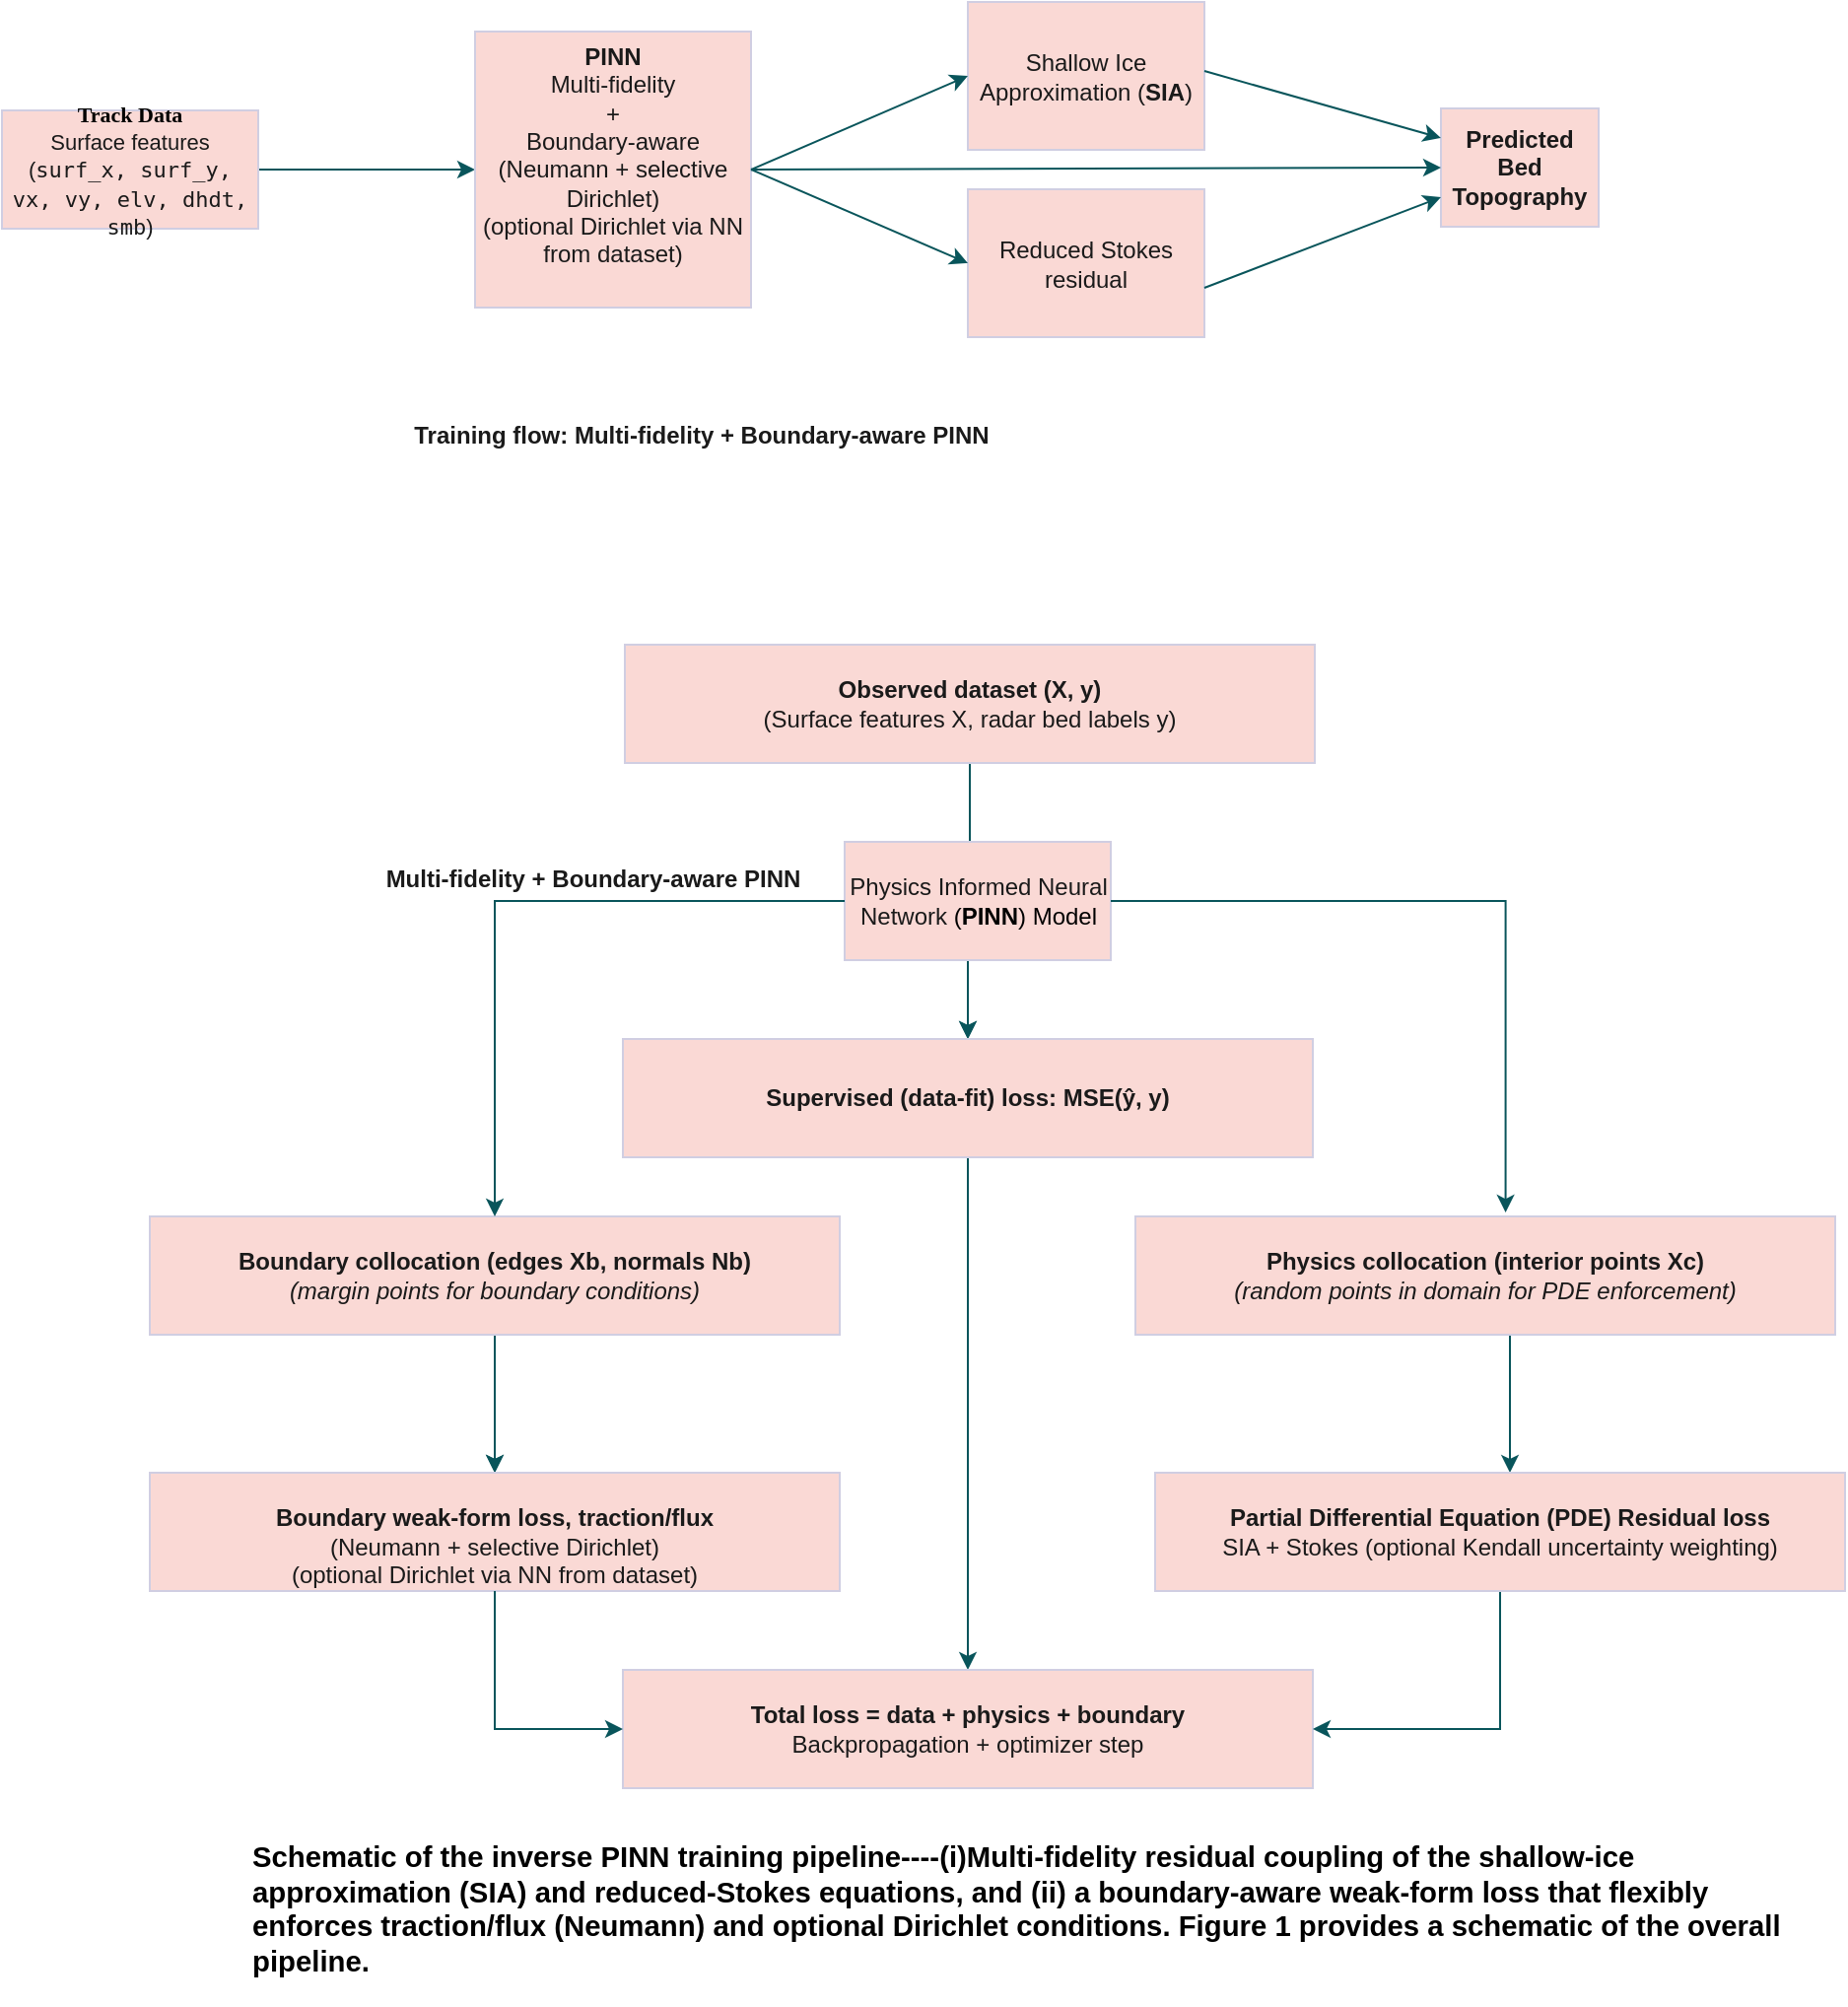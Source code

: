 <mxfile version="28.2.5">
  <diagram name="Page-1" id="qONYkJ3LwttMuLWzBCdt">
    <mxGraphModel grid="1" page="1" gridSize="10" guides="1" tooltips="1" connect="1" arrows="1" fold="1" pageScale="1" pageWidth="850" pageHeight="1100" math="0" shadow="0">
      <root>
        <mxCell id="0" />
        <mxCell id="1" parent="0" />
        <mxCell id="1Jn21h6Guawh2NXyBbh3-20" value="" style="edgeStyle=orthogonalEdgeStyle;rounded=0;orthogonalLoop=1;jettySize=auto;html=1;labelBackgroundColor=none;strokeColor=#09555B;fontColor=default;" edge="1" parent="1" source="1Jn21h6Guawh2NXyBbh3-2" target="1Jn21h6Guawh2NXyBbh3-3">
          <mxGeometry relative="1" as="geometry" />
        </mxCell>
        <mxCell id="1Jn21h6Guawh2NXyBbh3-2" value="&lt;div style=&quot;&quot;&gt;&lt;span style=&quot;background-color: transparent; color: rgb(0, 0, 0); white-space-collapse: preserve;&quot;&gt;&lt;font style=&quot;font-size: 11px;&quot; face=&quot;Verdana&quot;&gt;&lt;b&gt;Track Data&lt;/b&gt;&lt;/font&gt;&lt;/span&gt;&lt;/div&gt;&lt;div style=&quot;&quot;&gt;&lt;font style=&quot;font-size: 11px;&quot;&gt;Surface features (&lt;code data-end=&quot;223&quot; data-start=&quot;183&quot;&gt;surf_x, surf_y, vx, vy, elv, dhdt, smb&lt;/code&gt;)&lt;/font&gt;&lt;/div&gt;" style="rounded=0;whiteSpace=wrap;html=1;labelBackgroundColor=none;fillColor=#FAD9D5;strokeColor=#D0CEE2;fontColor=#1A1A1A;" vertex="1" parent="1">
          <mxGeometry x="870" y="160" width="130" height="60" as="geometry" />
        </mxCell>
        <mxCell id="1Jn21h6Guawh2NXyBbh3-3" value="&lt;b&gt;PINN&lt;/b&gt;&lt;div&gt;Multi-fidelity&lt;/div&gt;&lt;div&gt;+&lt;/div&gt;&lt;div&gt;Boundary-aware&lt;/div&gt;&lt;div&gt;(Neumann + selective Dirichlet)&lt;br&gt;(optional Dirichlet via NN from dataset)&lt;/div&gt;&lt;div&gt;&lt;br&gt;&lt;/div&gt;" style="whiteSpace=wrap;html=1;aspect=fixed;labelBackgroundColor=none;fillColor=#FAD9D5;strokeColor=#D0CEE2;fontColor=#1A1A1A;" vertex="1" parent="1">
          <mxGeometry x="1110" y="120" width="140" height="140" as="geometry" />
        </mxCell>
        <mxCell id="1Jn21h6Guawh2NXyBbh3-4" value="&lt;b&gt;Predicted Bed Topography&lt;/b&gt;" style="rounded=0;whiteSpace=wrap;html=1;labelBackgroundColor=none;fillColor=#FAD9D5;strokeColor=#D0CEE2;fontColor=#1A1A1A;" vertex="1" parent="1">
          <mxGeometry x="1600" y="159" width="80" height="60" as="geometry" />
        </mxCell>
        <mxCell id="1Jn21h6Guawh2NXyBbh3-5" value="Shallow Ice Approximation (&lt;b&gt;SIA&lt;/b&gt;)" style="rounded=0;whiteSpace=wrap;html=1;labelBackgroundColor=none;fillColor=#FAD9D5;strokeColor=#D0CEE2;fontColor=#1A1A1A;" vertex="1" parent="1">
          <mxGeometry x="1360" y="105" width="120" height="75" as="geometry" />
        </mxCell>
        <mxCell id="1Jn21h6Guawh2NXyBbh3-7" value="Reduced Stokes residual" style="rounded=0;whiteSpace=wrap;html=1;labelBackgroundColor=none;fillColor=#FAD9D5;strokeColor=#D0CEE2;fontColor=#1A1A1A;" vertex="1" parent="1">
          <mxGeometry x="1360" y="200" width="120" height="75" as="geometry" />
        </mxCell>
        <mxCell id="1Jn21h6Guawh2NXyBbh3-34" value="" style="edgeStyle=orthogonalEdgeStyle;rounded=0;orthogonalLoop=1;jettySize=auto;html=1;labelBackgroundColor=none;strokeColor=#09555B;fontColor=default;" edge="1" parent="1" source="1Jn21h6Guawh2NXyBbh3-8" target="1Jn21h6Guawh2NXyBbh3-9">
          <mxGeometry relative="1" as="geometry" />
        </mxCell>
        <mxCell id="1Jn21h6Guawh2NXyBbh3-36" value="" style="edgeStyle=orthogonalEdgeStyle;rounded=0;orthogonalLoop=1;jettySize=auto;html=1;labelBackgroundColor=none;strokeColor=#09555B;fontColor=default;" edge="1" parent="1" source="1Jn21h6Guawh2NXyBbh3-8" target="1Jn21h6Guawh2NXyBbh3-9">
          <mxGeometry relative="1" as="geometry" />
        </mxCell>
        <mxCell id="1Jn21h6Guawh2NXyBbh3-8" value="&lt;br&gt;&lt;b&gt;Observed dataset (X, y)&lt;/b&gt;&lt;div&gt;(Surface features X, radar bed labels y)&lt;br&gt;&lt;div&gt;&lt;br&gt;&lt;/div&gt;&lt;/div&gt;" style="rounded=0;whiteSpace=wrap;html=1;labelBackgroundColor=none;fillColor=#FAD9D5;strokeColor=#D0CEE2;fontColor=#1A1A1A;" vertex="1" parent="1">
          <mxGeometry x="1186" y="431" width="350" height="60" as="geometry" />
        </mxCell>
        <mxCell id="1Jn21h6Guawh2NXyBbh3-35" style="edgeStyle=orthogonalEdgeStyle;rounded=0;orthogonalLoop=1;jettySize=auto;html=1;labelBackgroundColor=none;strokeColor=#09555B;fontColor=default;" edge="1" parent="1" source="1Jn21h6Guawh2NXyBbh3-9" target="1Jn21h6Guawh2NXyBbh3-16">
          <mxGeometry relative="1" as="geometry" />
        </mxCell>
        <mxCell id="1Jn21h6Guawh2NXyBbh3-9" value="&lt;b&gt;Supervised (data-fit) loss: MSE(ŷ, y)&lt;/b&gt;" style="rounded=0;whiteSpace=wrap;html=1;labelBackgroundColor=none;fillColor=#FAD9D5;strokeColor=#D0CEE2;fontColor=#1A1A1A;" vertex="1" parent="1">
          <mxGeometry x="1185" y="631" width="350" height="60" as="geometry" />
        </mxCell>
        <mxCell id="1Jn21h6Guawh2NXyBbh3-56" style="edgeStyle=orthogonalEdgeStyle;rounded=0;orthogonalLoop=1;jettySize=auto;html=1;labelBackgroundColor=none;strokeColor=#09555B;fontColor=default;" edge="1" parent="1" source="1Jn21h6Guawh2NXyBbh3-10" target="1Jn21h6Guawh2NXyBbh3-12">
          <mxGeometry relative="1" as="geometry" />
        </mxCell>
        <mxCell id="1Jn21h6Guawh2NXyBbh3-57" style="edgeStyle=orthogonalEdgeStyle;rounded=0;orthogonalLoop=1;jettySize=auto;html=1;entryX=0.5;entryY=0;entryDx=0;entryDy=0;labelBackgroundColor=none;strokeColor=#09555B;fontColor=default;" edge="1" parent="1" source="1Jn21h6Guawh2NXyBbh3-10" target="1Jn21h6Guawh2NXyBbh3-12">
          <mxGeometry relative="1" as="geometry" />
        </mxCell>
        <mxCell id="1Jn21h6Guawh2NXyBbh3-10" value="&lt;strong data-end=&quot;893&quot; data-start=&quot;846&quot;&gt;Boundary collocation (edges Xb, normals Nb)&lt;/strong&gt;&lt;br&gt;&lt;em data-end=&quot;939&quot; data-start=&quot;898&quot;&gt;(margin points for boundary conditions)&lt;/em&gt;" style="rounded=0;whiteSpace=wrap;html=1;verticalAlign=middle;labelBackgroundColor=none;fillColor=#FAD9D5;strokeColor=#D0CEE2;fontColor=#1A1A1A;" vertex="1" parent="1">
          <mxGeometry x="945" y="721" width="350" height="60" as="geometry" />
        </mxCell>
        <mxCell id="1Jn21h6Guawh2NXyBbh3-48" style="edgeStyle=orthogonalEdgeStyle;rounded=0;orthogonalLoop=1;jettySize=auto;html=1;labelBackgroundColor=none;strokeColor=#09555B;fontColor=default;" edge="1" parent="1" source="1Jn21h6Guawh2NXyBbh3-11">
          <mxGeometry relative="1" as="geometry">
            <mxPoint x="1635" y="851" as="targetPoint" />
            <Array as="points">
              <mxPoint x="1635" y="821" />
              <mxPoint x="1635" y="821" />
            </Array>
          </mxGeometry>
        </mxCell>
        <mxCell id="1Jn21h6Guawh2NXyBbh3-11" value="&lt;br&gt;&lt;strong data-end=&quot;788&quot; data-start=&quot;744&quot;&gt;Physics collocation (interior points Xc)&lt;/strong&gt;&lt;br&gt;&lt;em data-end=&quot;840&quot; data-start=&quot;793&quot;&gt;(random points in domain for PDE enforcement)&lt;/em&gt;&lt;div&gt;&lt;br/&gt;&lt;/div&gt;" style="rounded=0;whiteSpace=wrap;html=1;labelBackgroundColor=none;fillColor=#FAD9D5;strokeColor=#D0CEE2;fontColor=#1A1A1A;" vertex="1" parent="1">
          <mxGeometry x="1445" y="721" width="355" height="60" as="geometry" />
        </mxCell>
        <mxCell id="1Jn21h6Guawh2NXyBbh3-12" value="&lt;br&gt;&lt;b&gt;Boundary weak-form loss, traction/flux&lt;/b&gt;&lt;div&gt;(Neumann + selective Dirichlet)&lt;br&gt;(optional Dirichlet via NN from dataset)&lt;/div&gt;" style="rounded=0;whiteSpace=wrap;html=1;labelBackgroundColor=none;fillColor=#FAD9D5;strokeColor=#D0CEE2;fontColor=#1A1A1A;" vertex="1" parent="1">
          <mxGeometry x="945" y="851" width="350" height="60" as="geometry" />
        </mxCell>
        <mxCell id="1Jn21h6Guawh2NXyBbh3-16" value="&lt;br&gt;&lt;b&gt;Total loss = data + physics + boundary&lt;/b&gt;&lt;div&gt;Backpropagation + optimizer step&lt;br&gt;&lt;br&gt;&lt;/div&gt;" style="rounded=0;whiteSpace=wrap;html=1;labelBackgroundColor=none;fillColor=#FAD9D5;strokeColor=#D0CEE2;fontColor=#1A1A1A;" vertex="1" parent="1">
          <mxGeometry x="1185" y="951" width="350" height="60" as="geometry" />
        </mxCell>
        <mxCell id="1Jn21h6Guawh2NXyBbh3-17" value="&lt;b style=&quot;&quot; id=&quot;docs-internal-guid-a3362013-7fff-34dc-56f6-82727725d216&quot;&gt;&lt;span style=&quot;font-size: 11pt; font-family: Arial, sans-serif; color: rgb(0, 0, 0); background-color: transparent; font-style: normal; font-variant: normal; text-decoration: none; vertical-align: baseline; white-space: pre-wrap;&quot;&gt;&lt;b style=&quot;color: rgb(26, 26, 26); font-family: Helvetica; font-size: 12px; white-space-collapse: collapse;&quot; id=&quot;docs-internal-guid-a3362013-7fff-34dc-56f6-82727725d216&quot;&gt;&lt;span style=&quot;font-size: 11pt; font-family: Arial, sans-serif; color: rgb(0, 0, 0); background-color: transparent; font-variant-numeric: normal; font-variant-east-asian: normal; font-variant-alternates: normal; font-variant-position: normal; font-variant-emoji: normal; vertical-align: baseline; white-space-collapse: preserve;&quot;&gt;&lt;span id=&quot;docs-internal-guid-986a3868-7fff-666a-3689-b87a1e1144a7&quot; style=&quot;font-weight:normal;&quot;&gt;&lt;span style=&quot;font-size: 11pt; background-color: transparent; font-weight: 700; font-variant-numeric: normal; font-variant-east-asian: normal; font-variant-alternates: normal; font-variant-position: normal; font-variant-emoji: normal; vertical-align: baseline;&quot;&gt;Schematic of the inverse PINN training pipeline----&lt;/span&gt;&lt;/span&gt;(i)&lt;/span&gt;&lt;/b&gt;Multi-fidelity residual coupling of the shallow-ice approximation (SIA) and reduced-Stokes equations, and (ii) a boundary-aware weak-form loss that flexibly enforces traction/flux (Neumann) and optional Dirichlet conditions. Figure 1 provides a schematic of the overall pipeline.&lt;/span&gt;&lt;/b&gt;" style="text;whiteSpace=wrap;html=1;labelBackgroundColor=none;fontColor=#1A1A1A;" vertex="1" parent="1">
          <mxGeometry x="995" y="1031" width="805" height="90" as="geometry" />
        </mxCell>
        <mxCell id="1Jn21h6Guawh2NXyBbh3-33" style="edgeStyle=orthogonalEdgeStyle;rounded=0;orthogonalLoop=1;jettySize=auto;html=1;exitX=0.5;exitY=1;exitDx=0;exitDy=0;labelBackgroundColor=none;strokeColor=#09555B;fontColor=default;" edge="1" parent="1" source="1Jn21h6Guawh2NXyBbh3-4" target="1Jn21h6Guawh2NXyBbh3-4">
          <mxGeometry relative="1" as="geometry" />
        </mxCell>
        <mxCell id="1Jn21h6Guawh2NXyBbh3-37" value="Physics Informed Neural Network&amp;nbsp;&lt;span style=&quot;background-color: transparent; color: light-dark(rgb(0, 0, 0), rgb(255, 255, 255));&quot;&gt;(&lt;b&gt;PINN&lt;/b&gt;) Model&lt;/span&gt;" style="rounded=0;whiteSpace=wrap;html=1;labelBackgroundColor=none;fillColor=#FAD9D5;strokeColor=#D0CEE2;fontColor=#1A1A1A;" vertex="1" parent="1">
          <mxGeometry x="1297.5" y="531" width="135" height="60" as="geometry" />
        </mxCell>
        <mxCell id="1Jn21h6Guawh2NXyBbh3-44" style="edgeStyle=orthogonalEdgeStyle;rounded=0;orthogonalLoop=1;jettySize=auto;html=1;entryX=0.529;entryY=-0.033;entryDx=0;entryDy=0;entryPerimeter=0;labelBackgroundColor=none;strokeColor=#09555B;fontColor=default;" edge="1" parent="1" source="1Jn21h6Guawh2NXyBbh3-37" target="1Jn21h6Guawh2NXyBbh3-11">
          <mxGeometry relative="1" as="geometry" />
        </mxCell>
        <mxCell id="1Jn21h6Guawh2NXyBbh3-45" style="edgeStyle=orthogonalEdgeStyle;rounded=0;orthogonalLoop=1;jettySize=auto;html=1;entryX=0.5;entryY=0;entryDx=0;entryDy=0;labelBackgroundColor=none;strokeColor=#09555B;fontColor=default;" edge="1" parent="1" source="1Jn21h6Guawh2NXyBbh3-37" target="1Jn21h6Guawh2NXyBbh3-10">
          <mxGeometry relative="1" as="geometry" />
        </mxCell>
        <mxCell id="1Jn21h6Guawh2NXyBbh3-55" style="edgeStyle=orthogonalEdgeStyle;rounded=0;orthogonalLoop=1;jettySize=auto;html=1;exitX=0.5;exitY=1;exitDx=0;exitDy=0;labelBackgroundColor=none;strokeColor=#09555B;fontColor=default;" edge="1" parent="1" source="1Jn21h6Guawh2NXyBbh3-12">
          <mxGeometry relative="1" as="geometry">
            <mxPoint x="1125" y="911" as="sourcePoint" />
            <mxPoint x="1185" y="981" as="targetPoint" />
            <Array as="points">
              <mxPoint x="1120" y="981" />
            </Array>
          </mxGeometry>
        </mxCell>
        <mxCell id="1Jn21h6Guawh2NXyBbh3-61" style="edgeStyle=orthogonalEdgeStyle;rounded=0;orthogonalLoop=1;jettySize=auto;html=1;exitX=0.5;exitY=1;exitDx=0;exitDy=0;entryX=1;entryY=0.5;entryDx=0;entryDy=0;labelBackgroundColor=none;strokeColor=#09555B;fontColor=default;" edge="1" parent="1" source="1Jn21h6Guawh2NXyBbh3-59" target="1Jn21h6Guawh2NXyBbh3-16">
          <mxGeometry relative="1" as="geometry">
            <mxPoint x="1630" y="981" as="targetPoint" />
          </mxGeometry>
        </mxCell>
        <mxCell id="1Jn21h6Guawh2NXyBbh3-59" value="&lt;b&gt;Partial Differential Equation (PDE) Residual loss&lt;/b&gt;&lt;div&gt;SIA + Stokes&amp;nbsp;(optional Kendall uncertainty weighting)&lt;/div&gt;" style="rounded=0;whiteSpace=wrap;html=1;labelBackgroundColor=none;fillColor=#FAD9D5;strokeColor=#D0CEE2;fontColor=#1A1A1A;" vertex="1" parent="1">
          <mxGeometry x="1455" y="851" width="350" height="60" as="geometry" />
        </mxCell>
        <mxCell id="1Jn21h6Guawh2NXyBbh3-63" value="" style="endArrow=classic;html=1;rounded=0;entryX=0;entryY=0.5;entryDx=0;entryDy=0;labelBackgroundColor=none;strokeColor=#09555B;fontColor=default;" edge="1" parent="1" target="1Jn21h6Guawh2NXyBbh3-7">
          <mxGeometry width="50" height="50" relative="1" as="geometry">
            <mxPoint x="1250" y="190" as="sourcePoint" />
            <mxPoint x="1300" y="140" as="targetPoint" />
          </mxGeometry>
        </mxCell>
        <mxCell id="1Jn21h6Guawh2NXyBbh3-64" value="" style="endArrow=classic;html=1;rounded=0;entryX=0;entryY=0.5;entryDx=0;entryDy=0;labelBackgroundColor=none;strokeColor=#09555B;fontColor=default;" edge="1" parent="1" target="1Jn21h6Guawh2NXyBbh3-5">
          <mxGeometry width="50" height="50" relative="1" as="geometry">
            <mxPoint x="1250" y="190" as="sourcePoint" />
            <mxPoint x="1300" y="140" as="targetPoint" />
          </mxGeometry>
        </mxCell>
        <mxCell id="1Jn21h6Guawh2NXyBbh3-66" value="" style="endArrow=classic;html=1;rounded=0;entryX=0;entryY=0.75;entryDx=0;entryDy=0;labelBackgroundColor=none;strokeColor=#09555B;fontColor=default;" edge="1" parent="1" target="1Jn21h6Guawh2NXyBbh3-4">
          <mxGeometry width="50" height="50" relative="1" as="geometry">
            <mxPoint x="1480" y="250" as="sourcePoint" />
            <mxPoint x="1530" y="200" as="targetPoint" />
          </mxGeometry>
        </mxCell>
        <mxCell id="1Jn21h6Guawh2NXyBbh3-68" value="" style="endArrow=classic;html=1;rounded=0;entryX=0;entryY=0.25;entryDx=0;entryDy=0;labelBackgroundColor=none;strokeColor=#09555B;fontColor=default;" edge="1" parent="1" target="1Jn21h6Guawh2NXyBbh3-4">
          <mxGeometry width="50" height="50" relative="1" as="geometry">
            <mxPoint x="1480" y="140" as="sourcePoint" />
            <mxPoint x="1530" y="90" as="targetPoint" />
          </mxGeometry>
        </mxCell>
        <mxCell id="1Jn21h6Guawh2NXyBbh3-70" value="" style="endArrow=classic;html=1;rounded=0;entryX=0;entryY=0.5;entryDx=0;entryDy=0;labelBackgroundColor=none;strokeColor=#09555B;fontColor=default;exitX=1;exitY=0.5;exitDx=0;exitDy=0;" edge="1" parent="1" source="1Jn21h6Guawh2NXyBbh3-3" target="1Jn21h6Guawh2NXyBbh3-4">
          <mxGeometry width="50" height="50" relative="1" as="geometry">
            <mxPoint x="1250" y="190" as="sourcePoint" />
            <mxPoint x="1300" y="140" as="targetPoint" />
          </mxGeometry>
        </mxCell>
        <mxCell id="1Jn21h6Guawh2NXyBbh3-72" value="Training flow: Multi-fidelity + Boundary-aware PINN" style="text;html=1;align=center;verticalAlign=middle;whiteSpace=wrap;rounded=0;fontStyle=1;labelBackgroundColor=none;fontColor=#1A1A1A;" vertex="1" parent="1">
          <mxGeometry x="1060" y="310" width="330" height="30" as="geometry" />
        </mxCell>
        <mxCell id="1Jn21h6Guawh2NXyBbh3-73" value="Multi-fidelity + Boundary-aware PINN" style="text;html=1;align=center;verticalAlign=middle;whiteSpace=wrap;rounded=0;fontColor=#1A1A1A;fontStyle=1;labelBackgroundColor=none;" vertex="1" parent="1">
          <mxGeometry x="1060" y="535" width="220" height="30" as="geometry" />
        </mxCell>
      </root>
    </mxGraphModel>
  </diagram>
</mxfile>
